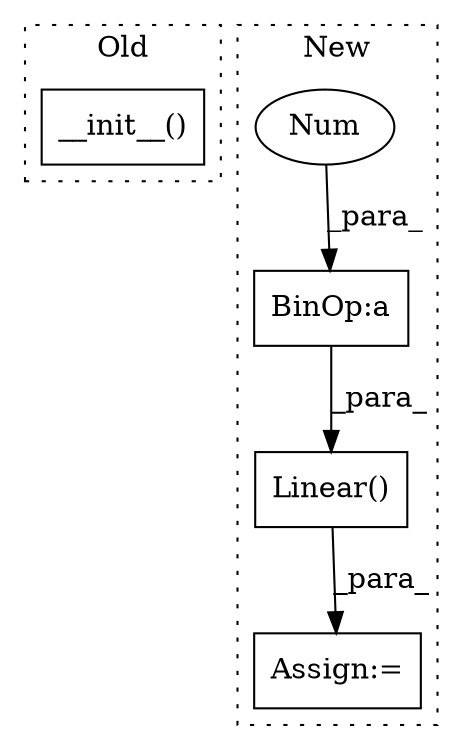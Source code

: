 digraph G {
subgraph cluster0 {
1 [label="__init__()" a="75" s="4996,5044" l="28,1" shape="box"];
label = "Old";
style="dotted";
}
subgraph cluster1 {
2 [label="Linear()" a="75" s="3609,3653" l="10,1" shape="box"];
3 [label="Assign:=" a="68" s="3606" l="3" shape="box"];
4 [label="BinOp:a" a="82" s="3622" l="3" shape="box"];
5 [label="Num" a="76" s="3619" l="3" shape="ellipse"];
label = "New";
style="dotted";
}
2 -> 3 [label="_para_"];
4 -> 2 [label="_para_"];
5 -> 4 [label="_para_"];
}